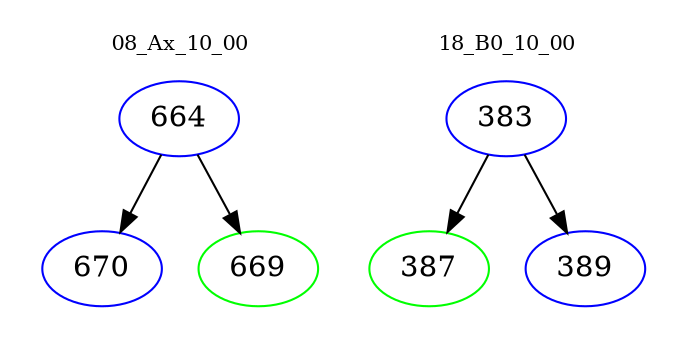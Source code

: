 digraph{
subgraph cluster_0 {
color = white
label = "08_Ax_10_00";
fontsize=10;
T0_664 [label="664", color="blue"]
T0_664 -> T0_670 [color="black"]
T0_670 [label="670", color="blue"]
T0_664 -> T0_669 [color="black"]
T0_669 [label="669", color="green"]
}
subgraph cluster_1 {
color = white
label = "18_B0_10_00";
fontsize=10;
T1_383 [label="383", color="blue"]
T1_383 -> T1_387 [color="black"]
T1_387 [label="387", color="green"]
T1_383 -> T1_389 [color="black"]
T1_389 [label="389", color="blue"]
}
}

